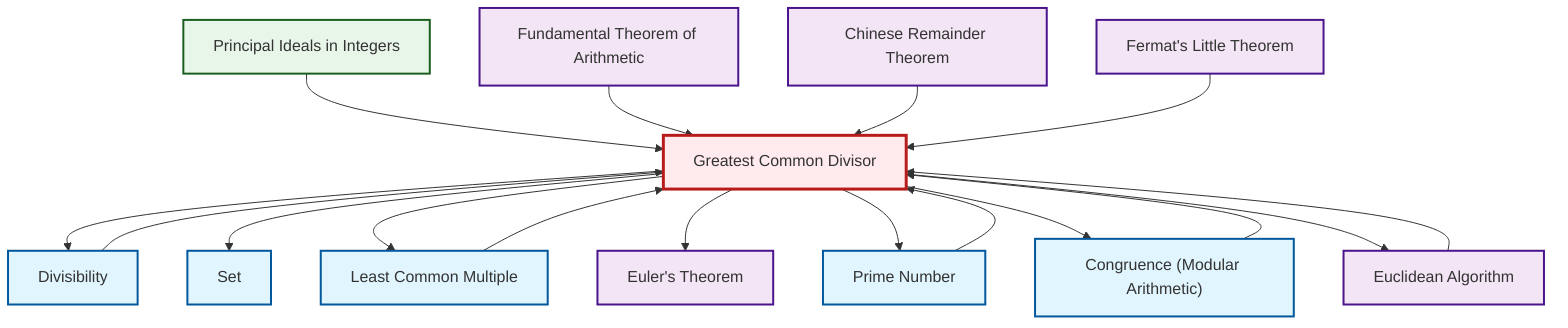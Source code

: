 graph TD
    classDef definition fill:#e1f5fe,stroke:#01579b,stroke-width:2px
    classDef theorem fill:#f3e5f5,stroke:#4a148c,stroke-width:2px
    classDef axiom fill:#fff3e0,stroke:#e65100,stroke-width:2px
    classDef example fill:#e8f5e9,stroke:#1b5e20,stroke-width:2px
    classDef current fill:#ffebee,stroke:#b71c1c,stroke-width:3px
    ex-principal-ideal["Principal Ideals in Integers"]:::example
    thm-euclidean-algorithm["Euclidean Algorithm"]:::theorem
    def-divisibility["Divisibility"]:::definition
    def-lcm["Least Common Multiple"]:::definition
    def-prime["Prime Number"]:::definition
    def-set["Set"]:::definition
    thm-fundamental-arithmetic["Fundamental Theorem of Arithmetic"]:::theorem
    thm-chinese-remainder["Chinese Remainder Theorem"]:::theorem
    thm-euler["Euler's Theorem"]:::theorem
    def-gcd["Greatest Common Divisor"]:::definition
    def-congruence["Congruence (Modular Arithmetic)"]:::definition
    thm-fermat-little["Fermat's Little Theorem"]:::theorem
    def-lcm --> def-gcd
    def-gcd --> def-divisibility
    ex-principal-ideal --> def-gcd
    thm-euclidean-algorithm --> def-gcd
    thm-fundamental-arithmetic --> def-gcd
    def-gcd --> def-set
    def-gcd --> def-lcm
    thm-chinese-remainder --> def-gcd
    thm-fermat-little --> def-gcd
    def-divisibility --> def-gcd
    def-prime --> def-gcd
    def-gcd --> thm-euler
    def-gcd --> def-prime
    def-congruence --> def-gcd
    def-gcd --> def-congruence
    def-gcd --> thm-euclidean-algorithm
    class def-gcd current